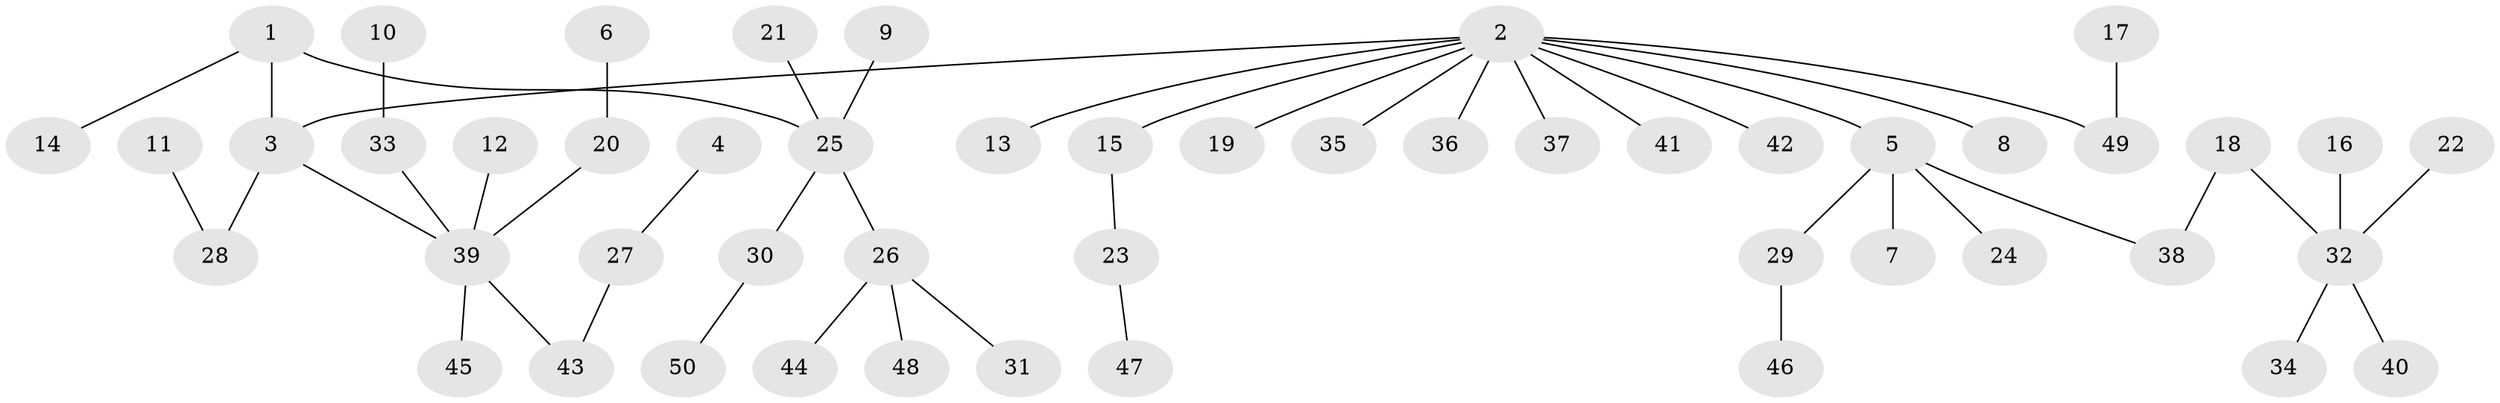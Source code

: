 // original degree distribution, {7: 0.02, 3: 0.15, 5: 0.03, 1: 0.52, 2: 0.23, 8: 0.01, 4: 0.03, 6: 0.01}
// Generated by graph-tools (version 1.1) at 2025/50/03/09/25 03:50:17]
// undirected, 50 vertices, 49 edges
graph export_dot {
graph [start="1"]
  node [color=gray90,style=filled];
  1;
  2;
  3;
  4;
  5;
  6;
  7;
  8;
  9;
  10;
  11;
  12;
  13;
  14;
  15;
  16;
  17;
  18;
  19;
  20;
  21;
  22;
  23;
  24;
  25;
  26;
  27;
  28;
  29;
  30;
  31;
  32;
  33;
  34;
  35;
  36;
  37;
  38;
  39;
  40;
  41;
  42;
  43;
  44;
  45;
  46;
  47;
  48;
  49;
  50;
  1 -- 3 [weight=1.0];
  1 -- 14 [weight=1.0];
  1 -- 25 [weight=1.0];
  2 -- 3 [weight=1.0];
  2 -- 5 [weight=1.0];
  2 -- 8 [weight=1.0];
  2 -- 13 [weight=1.0];
  2 -- 15 [weight=1.0];
  2 -- 19 [weight=1.0];
  2 -- 35 [weight=1.0];
  2 -- 36 [weight=1.0];
  2 -- 37 [weight=1.0];
  2 -- 41 [weight=1.0];
  2 -- 42 [weight=1.0];
  2 -- 49 [weight=1.0];
  3 -- 28 [weight=1.0];
  3 -- 39 [weight=1.0];
  4 -- 27 [weight=1.0];
  5 -- 7 [weight=1.0];
  5 -- 24 [weight=1.0];
  5 -- 29 [weight=1.0];
  5 -- 38 [weight=1.0];
  6 -- 20 [weight=1.0];
  9 -- 25 [weight=1.0];
  10 -- 33 [weight=1.0];
  11 -- 28 [weight=1.0];
  12 -- 39 [weight=1.0];
  15 -- 23 [weight=1.0];
  16 -- 32 [weight=1.0];
  17 -- 49 [weight=1.0];
  18 -- 32 [weight=1.0];
  18 -- 38 [weight=1.0];
  20 -- 39 [weight=1.0];
  21 -- 25 [weight=1.0];
  22 -- 32 [weight=1.0];
  23 -- 47 [weight=1.0];
  25 -- 26 [weight=1.0];
  25 -- 30 [weight=1.0];
  26 -- 31 [weight=1.0];
  26 -- 44 [weight=1.0];
  26 -- 48 [weight=1.0];
  27 -- 43 [weight=1.0];
  29 -- 46 [weight=1.0];
  30 -- 50 [weight=1.0];
  32 -- 34 [weight=1.0];
  32 -- 40 [weight=1.0];
  33 -- 39 [weight=1.0];
  39 -- 43 [weight=1.0];
  39 -- 45 [weight=1.0];
}

